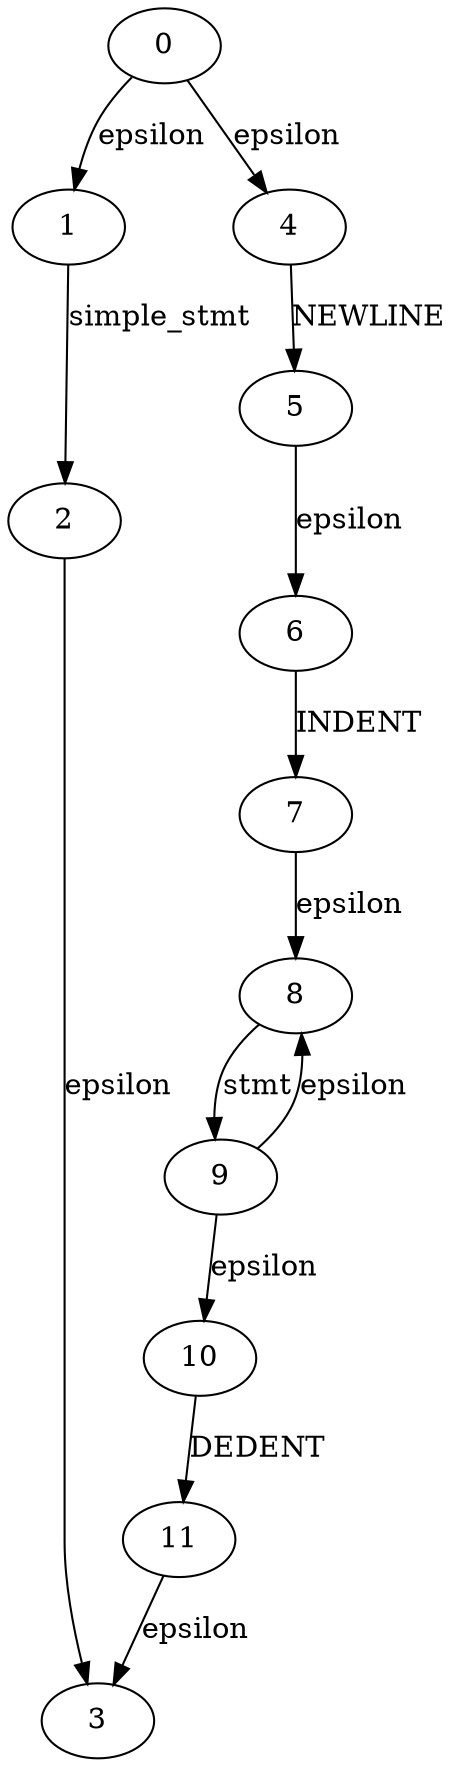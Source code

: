 

digraph suite {
  0->1[label=epsilon]
  1->2[label=simple_stmt]
  2->3[label=epsilon]
  0->4[label=epsilon]
  4->5[label=NEWLINE]
  5->6[label=epsilon]
  6->7[label=INDENT]
  7->8[label=epsilon]
  8->9[label=stmt]
  9->8[label=epsilon]
  9->10[label=epsilon]
  10->11[label=DEDENT]
  11->3[label=epsilon]
}
